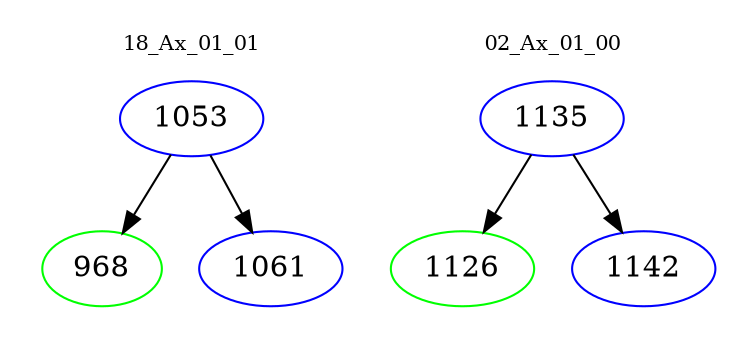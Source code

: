 digraph{
subgraph cluster_0 {
color = white
label = "18_Ax_01_01";
fontsize=10;
T0_1053 [label="1053", color="blue"]
T0_1053 -> T0_968 [color="black"]
T0_968 [label="968", color="green"]
T0_1053 -> T0_1061 [color="black"]
T0_1061 [label="1061", color="blue"]
}
subgraph cluster_1 {
color = white
label = "02_Ax_01_00";
fontsize=10;
T1_1135 [label="1135", color="blue"]
T1_1135 -> T1_1126 [color="black"]
T1_1126 [label="1126", color="green"]
T1_1135 -> T1_1142 [color="black"]
T1_1142 [label="1142", color="blue"]
}
}
